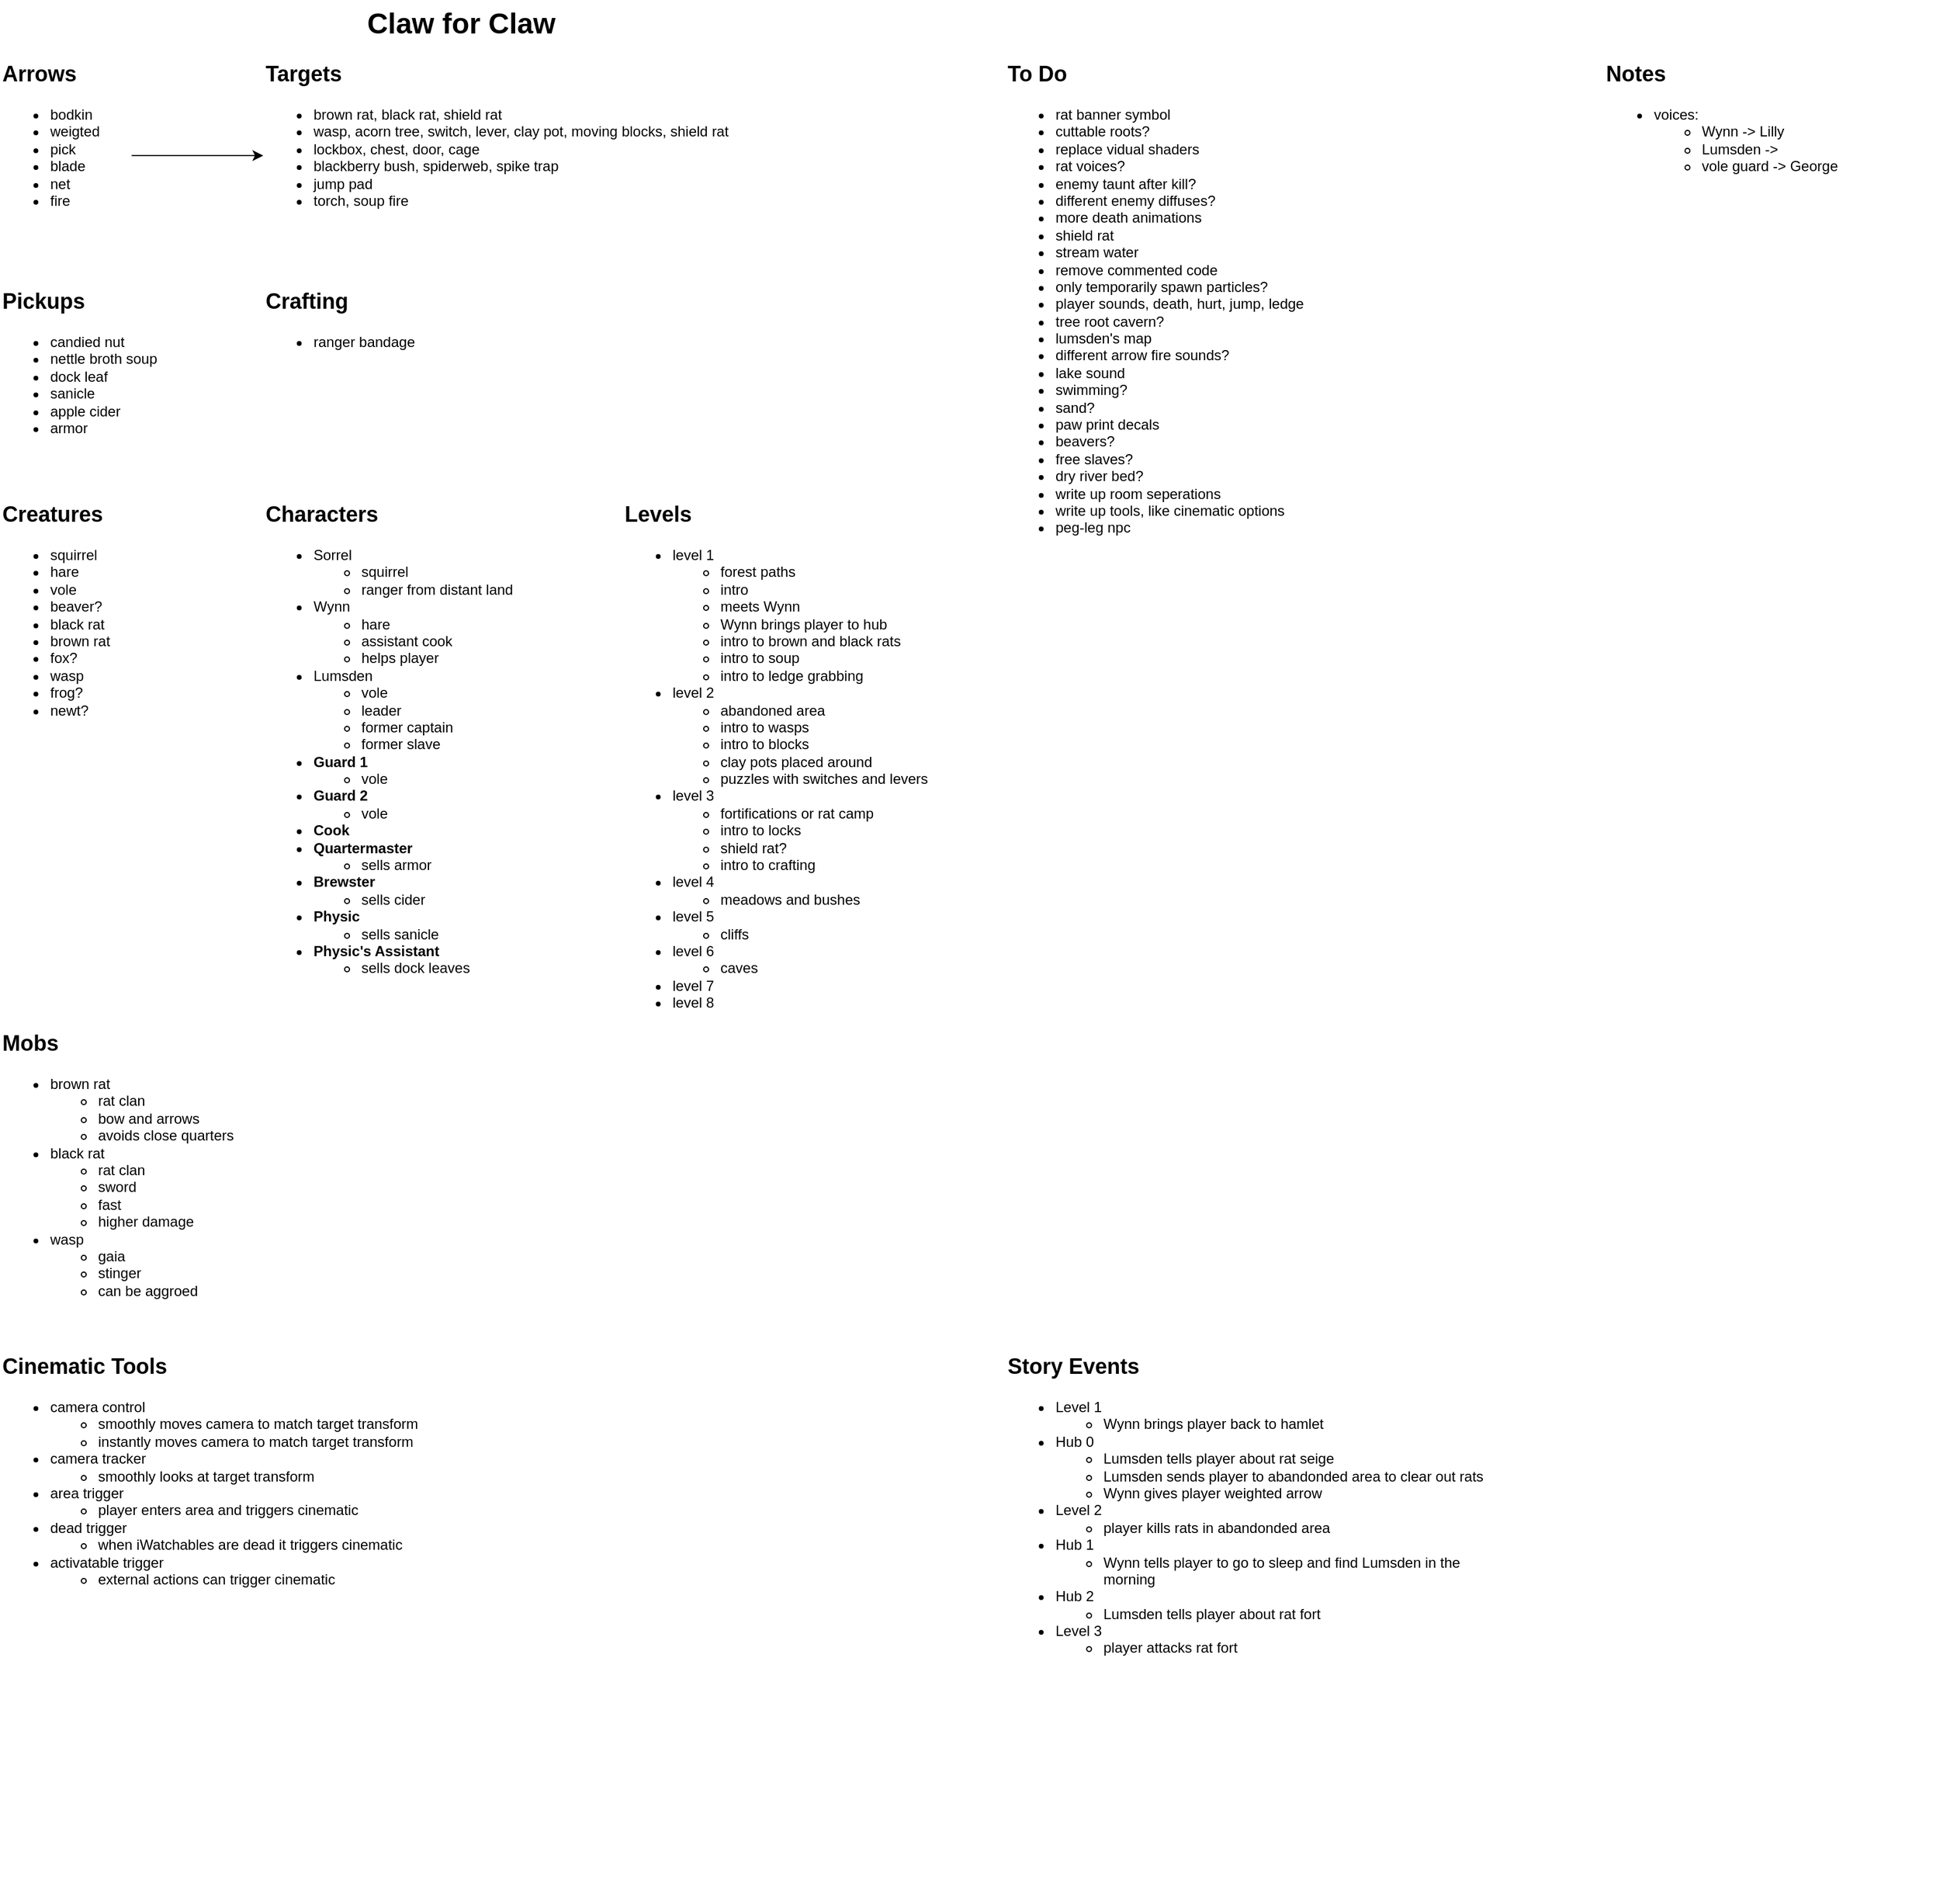 <mxfile version="26.0.4">
  <diagram name="Page-1" id="VGnpG6ZWJcaiQAcUuiWh">
    <mxGraphModel dx="1434" dy="854" grid="1" gridSize="10" guides="1" tooltips="1" connect="1" arrows="1" fold="1" page="1" pageScale="1" pageWidth="850" pageHeight="1100" math="0" shadow="0">
      <root>
        <mxCell id="0" />
        <mxCell id="1" parent="0" />
        <mxCell id="WffGR1eu-c3lRZ9H5UbW-1" value="Claw for Claw" style="text;strokeColor=none;fillColor=none;html=1;fontSize=24;fontStyle=1;verticalAlign=middle;align=center;" parent="1" vertex="1">
          <mxGeometry x="375" width="100" height="40" as="geometry" />
        </mxCell>
        <mxCell id="WffGR1eu-c3lRZ9H5UbW-6" style="edgeStyle=orthogonalEdgeStyle;rounded=0;orthogonalLoop=1;jettySize=auto;html=1;exitX=1;exitY=0.5;exitDx=0;exitDy=0;entryX=0;entryY=0.5;entryDx=0;entryDy=0;" parent="1" source="WffGR1eu-c3lRZ9H5UbW-2" target="WffGR1eu-c3lRZ9H5UbW-5" edge="1">
          <mxGeometry relative="1" as="geometry" />
        </mxCell>
        <mxCell id="WffGR1eu-c3lRZ9H5UbW-2" value="&lt;ul&gt;&lt;li&gt;bodkin&lt;/li&gt;&lt;li&gt;weigted&lt;/li&gt;&lt;li&gt;pick&lt;/li&gt;&lt;li&gt;blade&lt;/li&gt;&lt;li&gt;net&lt;/li&gt;&lt;li&gt;fire&lt;/li&gt;&lt;/ul&gt;" style="text;html=1;align=left;verticalAlign=top;whiteSpace=wrap;rounded=0;" parent="1" vertex="1">
          <mxGeometry x="40" y="70" width="110" height="120" as="geometry" />
        </mxCell>
        <mxCell id="WffGR1eu-c3lRZ9H5UbW-3" value="&lt;font style=&quot;font-size: 18px;&quot;&gt;Arrows&lt;/font&gt;" style="text;strokeColor=none;fillColor=none;html=1;fontSize=24;fontStyle=1;verticalAlign=middle;align=left;" parent="1" vertex="1">
          <mxGeometry x="40" y="40" width="100" height="40" as="geometry" />
        </mxCell>
        <mxCell id="WffGR1eu-c3lRZ9H5UbW-4" value="&lt;font style=&quot;font-size: 18px;&quot;&gt;Targets&lt;/font&gt;" style="text;strokeColor=none;fillColor=none;html=1;fontSize=24;fontStyle=1;verticalAlign=middle;align=left;" parent="1" vertex="1">
          <mxGeometry x="260" y="40" width="100" height="40" as="geometry" />
        </mxCell>
        <mxCell id="WffGR1eu-c3lRZ9H5UbW-5" value="&lt;ul&gt;&lt;li&gt;brown rat, black rat, shield rat&lt;/li&gt;&lt;li&gt;wasp, acorn tree, switch, lever, clay pot, moving blocks, shield rat&lt;/li&gt;&lt;li&gt;lockbox, chest, door, cage&lt;/li&gt;&lt;li&gt;blackberry bush, spiderweb, spike trap&lt;/li&gt;&lt;li&gt;jump pad&lt;/li&gt;&lt;li&gt;torch, soup fire&lt;/li&gt;&lt;/ul&gt;" style="text;html=1;align=left;verticalAlign=top;whiteSpace=wrap;rounded=0;" parent="1" vertex="1">
          <mxGeometry x="260" y="70" width="420" height="120" as="geometry" />
        </mxCell>
        <mxCell id="WffGR1eu-c3lRZ9H5UbW-7" value="&lt;font style=&quot;font-size: 18px;&quot;&gt;Pickups&lt;/font&gt;" style="text;strokeColor=none;fillColor=none;html=1;fontSize=24;fontStyle=1;verticalAlign=middle;align=left;" parent="1" vertex="1">
          <mxGeometry x="40" y="230" width="100" height="40" as="geometry" />
        </mxCell>
        <mxCell id="WffGR1eu-c3lRZ9H5UbW-8" value="&lt;ul&gt;&lt;li&gt;candied nut&lt;/li&gt;&lt;li&gt;nettle broth soup&lt;/li&gt;&lt;li&gt;dock leaf&lt;/li&gt;&lt;li&gt;sanicle&lt;/li&gt;&lt;li&gt;apple cider&lt;/li&gt;&lt;li&gt;armor&lt;/li&gt;&lt;/ul&gt;" style="text;html=1;align=left;verticalAlign=top;whiteSpace=wrap;rounded=0;" parent="1" vertex="1">
          <mxGeometry x="40" y="260" width="140" height="120" as="geometry" />
        </mxCell>
        <mxCell id="WffGR1eu-c3lRZ9H5UbW-9" value="&lt;ul&gt;&lt;li&gt;ranger bandage&lt;/li&gt;&lt;/ul&gt;" style="text;html=1;align=left;verticalAlign=top;whiteSpace=wrap;rounded=0;" parent="1" vertex="1">
          <mxGeometry x="260" y="260" width="140" height="120" as="geometry" />
        </mxCell>
        <mxCell id="WffGR1eu-c3lRZ9H5UbW-10" value="&lt;font style=&quot;font-size: 18px;&quot;&gt;Crafting&lt;/font&gt;" style="text;strokeColor=none;fillColor=none;html=1;fontSize=24;fontStyle=1;verticalAlign=middle;align=left;" parent="1" vertex="1">
          <mxGeometry x="260" y="230" width="100" height="40" as="geometry" />
        </mxCell>
        <mxCell id="WffGR1eu-c3lRZ9H5UbW-11" value="&lt;ul&gt;&lt;li&gt;squirrel&lt;/li&gt;&lt;li&gt;hare&lt;/li&gt;&lt;li&gt;vole&lt;/li&gt;&lt;li&gt;beaver?&lt;/li&gt;&lt;li&gt;black rat&lt;/li&gt;&lt;li&gt;brown rat&lt;/li&gt;&lt;li&gt;fox?&lt;/li&gt;&lt;li&gt;wasp&lt;/li&gt;&lt;li&gt;frog?&lt;/li&gt;&lt;li&gt;newt?&lt;/li&gt;&lt;/ul&gt;" style="text;html=1;align=left;verticalAlign=top;whiteSpace=wrap;rounded=0;" parent="1" vertex="1">
          <mxGeometry x="40" y="438" width="140" height="152" as="geometry" />
        </mxCell>
        <mxCell id="WffGR1eu-c3lRZ9H5UbW-12" value="&lt;font style=&quot;font-size: 18px;&quot;&gt;Creatures&lt;/font&gt;" style="text;strokeColor=none;fillColor=none;html=1;fontSize=24;fontStyle=1;verticalAlign=middle;align=left;" parent="1" vertex="1">
          <mxGeometry x="40" y="408" width="100" height="40" as="geometry" />
        </mxCell>
        <mxCell id="WffGR1eu-c3lRZ9H5UbW-13" value="&lt;font style=&quot;font-size: 18px;&quot;&gt;Characters&lt;/font&gt;" style="text;strokeColor=none;fillColor=none;html=1;fontSize=24;fontStyle=1;verticalAlign=middle;align=left;" parent="1" vertex="1">
          <mxGeometry x="260" y="408" width="100" height="40" as="geometry" />
        </mxCell>
        <mxCell id="WffGR1eu-c3lRZ9H5UbW-14" value="&lt;ul&gt;&lt;li&gt;Sorrel&lt;/li&gt;&lt;ul&gt;&lt;li&gt;squirrel&lt;/li&gt;&lt;li&gt;ranger from distant land&lt;/li&gt;&lt;/ul&gt;&lt;li&gt;Wynn&lt;/li&gt;&lt;ul&gt;&lt;li&gt;hare&lt;/li&gt;&lt;li&gt;assistant cook&lt;/li&gt;&lt;li&gt;helps player&lt;/li&gt;&lt;/ul&gt;&lt;li&gt;Lumsden&lt;/li&gt;&lt;ul&gt;&lt;li&gt;vole&lt;/li&gt;&lt;li&gt;leader&lt;/li&gt;&lt;li&gt;former captain&lt;/li&gt;&lt;li&gt;former slave&lt;/li&gt;&lt;/ul&gt;&lt;li&gt;&lt;b&gt;Guard 1&lt;/b&gt;&lt;/li&gt;&lt;ul&gt;&lt;li&gt;vole&lt;/li&gt;&lt;/ul&gt;&lt;li&gt;&lt;b&gt;Guard 2&lt;/b&gt;&lt;/li&gt;&lt;ul&gt;&lt;li&gt;vole&lt;/li&gt;&lt;/ul&gt;&lt;li&gt;&lt;b&gt;Cook&lt;/b&gt;&lt;/li&gt;&lt;li&gt;&lt;b&gt;Quartermaster&lt;/b&gt;&lt;/li&gt;&lt;ul&gt;&lt;li&gt;sells armor&lt;/li&gt;&lt;/ul&gt;&lt;li&gt;&lt;b&gt;Brewster&lt;/b&gt;&lt;/li&gt;&lt;ul&gt;&lt;li&gt;sells cider&lt;/li&gt;&lt;/ul&gt;&lt;li&gt;&lt;b&gt;Physic&lt;/b&gt;&lt;/li&gt;&lt;ul&gt;&lt;li&gt;sells sanicle&lt;/li&gt;&lt;/ul&gt;&lt;li&gt;&lt;b&gt;Physic&#39;s Assistant&lt;/b&gt;&lt;/li&gt;&lt;ul&gt;&lt;li&gt;sells dock leaves&lt;/li&gt;&lt;/ul&gt;&lt;/ul&gt;" style="text;html=1;align=left;verticalAlign=top;whiteSpace=wrap;rounded=0;" parent="1" vertex="1">
          <mxGeometry x="260" y="438" width="240" height="402" as="geometry" />
        </mxCell>
        <mxCell id="WffGR1eu-c3lRZ9H5UbW-21" value="&lt;font style=&quot;font-size: 18px;&quot;&gt;Levels&lt;/font&gt;" style="text;strokeColor=none;fillColor=none;html=1;fontSize=24;fontStyle=1;verticalAlign=middle;align=left;" parent="1" vertex="1">
          <mxGeometry x="560" y="408" width="100" height="40" as="geometry" />
        </mxCell>
        <mxCell id="WffGR1eu-c3lRZ9H5UbW-22" value="&lt;ul&gt;&lt;li&gt;level 1&lt;/li&gt;&lt;ul&gt;&lt;li&gt;forest paths&lt;/li&gt;&lt;li&gt;intro&lt;/li&gt;&lt;li&gt;meets Wynn&lt;/li&gt;&lt;li&gt;Wynn brings player to hub&lt;/li&gt;&lt;li&gt;intro to brown and black rats&lt;/li&gt;&lt;li&gt;intro to soup&lt;/li&gt;&lt;li&gt;intro to ledge grabbing&lt;/li&gt;&lt;/ul&gt;&lt;li&gt;level 2&lt;/li&gt;&lt;ul&gt;&lt;li&gt;abandoned area&lt;/li&gt;&lt;li&gt;intro to wasps&lt;/li&gt;&lt;li&gt;intro to blocks&lt;/li&gt;&lt;li&gt;clay pots placed around&lt;/li&gt;&lt;li&gt;puzzles with switches and levers&lt;/li&gt;&lt;/ul&gt;&lt;li&gt;level 3&lt;/li&gt;&lt;ul&gt;&lt;li&gt;fortifications or rat camp&lt;/li&gt;&lt;li&gt;intro to locks&lt;/li&gt;&lt;li&gt;&lt;span style=&quot;background-color: transparent; color: light-dark(rgb(0, 0, 0), rgb(255, 255, 255));&quot;&gt;shield rat?&lt;/span&gt;&lt;br&gt;&lt;/li&gt;&lt;li&gt;&lt;span style=&quot;background-color: transparent; color: light-dark(rgb(0, 0, 0), rgb(255, 255, 255));&quot;&gt;intro to crafting&lt;/span&gt;&lt;/li&gt;&lt;/ul&gt;&lt;li&gt;level 4&lt;/li&gt;&lt;ul&gt;&lt;li&gt;meadows and bushes&lt;/li&gt;&lt;/ul&gt;&lt;li&gt;level 5&lt;/li&gt;&lt;ul&gt;&lt;li&gt;cliffs&lt;/li&gt;&lt;/ul&gt;&lt;li&gt;level 6&lt;/li&gt;&lt;ul&gt;&lt;li&gt;caves&lt;/li&gt;&lt;/ul&gt;&lt;li&gt;level 7&lt;/li&gt;&lt;li&gt;level 8&lt;/li&gt;&lt;/ul&gt;" style="text;html=1;align=left;verticalAlign=top;whiteSpace=wrap;rounded=0;" parent="1" vertex="1">
          <mxGeometry x="560" y="438" width="280" height="402" as="geometry" />
        </mxCell>
        <mxCell id="o01DRCX-HApN9dWYZktG-2" value="&lt;font style=&quot;font-size: 18px;&quot;&gt;To Do&lt;/font&gt;" style="text;strokeColor=none;fillColor=none;html=1;fontSize=24;fontStyle=1;verticalAlign=middle;align=left;" parent="1" vertex="1">
          <mxGeometry x="880" y="40" width="100" height="40" as="geometry" />
        </mxCell>
        <mxCell id="o01DRCX-HApN9dWYZktG-3" value="&lt;ul&gt;&lt;li&gt;rat banner symbol&lt;/li&gt;&lt;li&gt;cuttable roots?&lt;/li&gt;&lt;li&gt;replace vidual shaders&lt;/li&gt;&lt;li&gt;rat voices?&lt;/li&gt;&lt;li&gt;enemy taunt after kill?&lt;/li&gt;&lt;li&gt;different enemy diffuses?&lt;/li&gt;&lt;li&gt;more death animations&lt;/li&gt;&lt;li&gt;shield rat&lt;/li&gt;&lt;li&gt;stream water&lt;/li&gt;&lt;li&gt;remove commented code&lt;/li&gt;&lt;li&gt;only temporarily spawn particles?&lt;/li&gt;&lt;li&gt;player sounds, death, hurt, jump, ledge&lt;/li&gt;&lt;li&gt;tree root cavern?&lt;/li&gt;&lt;li&gt;lumsden&#39;s map&lt;/li&gt;&lt;li&gt;different arrow fire sounds?&lt;/li&gt;&lt;li&gt;lake sound&lt;/li&gt;&lt;li&gt;swimming?&lt;/li&gt;&lt;li&gt;sand?&lt;/li&gt;&lt;li&gt;paw print decals&lt;/li&gt;&lt;li&gt;beavers?&lt;/li&gt;&lt;li&gt;free slaves?&lt;/li&gt;&lt;li&gt;dry river bed?&lt;/li&gt;&lt;li&gt;write up room seperations&lt;/li&gt;&lt;li&gt;write up tools, like cinematic options&lt;/li&gt;&lt;li&gt;peg-leg npc&lt;/li&gt;&lt;/ul&gt;" style="text;html=1;align=left;verticalAlign=top;whiteSpace=wrap;rounded=0;" parent="1" vertex="1">
          <mxGeometry x="880" y="70" width="280" height="440" as="geometry" />
        </mxCell>
        <mxCell id="wdhLiy8mwDhE1vv7XKtG-1" value="&lt;font style=&quot;font-size: 18px;&quot;&gt;Mobs&lt;/font&gt;" style="text;strokeColor=none;fillColor=none;html=1;fontSize=24;fontStyle=1;verticalAlign=middle;align=left;" parent="1" vertex="1">
          <mxGeometry x="40" y="850" width="100" height="40" as="geometry" />
        </mxCell>
        <mxCell id="wdhLiy8mwDhE1vv7XKtG-2" value="&lt;ul&gt;&lt;li&gt;brown rat&lt;/li&gt;&lt;ul&gt;&lt;li&gt;rat clan&lt;/li&gt;&lt;li&gt;bow and arrows&lt;/li&gt;&lt;li&gt;avoids close quarters&lt;/li&gt;&lt;/ul&gt;&lt;li&gt;black rat&lt;/li&gt;&lt;ul&gt;&lt;li&gt;rat clan&lt;/li&gt;&lt;li&gt;sword&lt;/li&gt;&lt;li&gt;fast&lt;/li&gt;&lt;li&gt;higher damage&lt;/li&gt;&lt;/ul&gt;&lt;li&gt;wasp&lt;/li&gt;&lt;ul&gt;&lt;li&gt;gaia&lt;/li&gt;&lt;li&gt;stinger&lt;/li&gt;&lt;li&gt;can be aggroed&lt;/li&gt;&lt;/ul&gt;&lt;/ul&gt;" style="text;html=1;align=left;verticalAlign=top;whiteSpace=wrap;rounded=0;" parent="1" vertex="1">
          <mxGeometry x="40" y="880" width="240" height="220" as="geometry" />
        </mxCell>
        <mxCell id="q0sHkUVkZwuxz5AlXocq-1" value="&lt;ul&gt;&lt;li&gt;camera control&lt;/li&gt;&lt;ul&gt;&lt;li&gt;smoothly moves camera to match target transform&lt;/li&gt;&lt;li&gt;instantly moves camera to match target transform&lt;/li&gt;&lt;/ul&gt;&lt;li&gt;&lt;span style=&quot;background-color: transparent; color: light-dark(rgb(0, 0, 0), rgb(255, 255, 255));&quot;&gt;camera tracker&lt;/span&gt;&lt;br&gt;&lt;/li&gt;&lt;ul&gt;&lt;li&gt;smoothly looks at target transform&lt;/li&gt;&lt;/ul&gt;&lt;li&gt;area trigger&lt;/li&gt;&lt;ul&gt;&lt;li&gt;player enters area and triggers cinematic&lt;/li&gt;&lt;/ul&gt;&lt;li&gt;dead trigger&lt;/li&gt;&lt;ul&gt;&lt;li&gt;when iWatchables are dead it triggers cinematic&lt;/li&gt;&lt;/ul&gt;&lt;li&gt;activatable trigger&lt;/li&gt;&lt;ul&gt;&lt;li&gt;external actions can trigger cinematic&lt;/li&gt;&lt;/ul&gt;&lt;/ul&gt;" style="text;html=1;align=left;verticalAlign=top;whiteSpace=wrap;rounded=0;" parent="1" vertex="1">
          <mxGeometry x="40" y="1150" width="370" height="220" as="geometry" />
        </mxCell>
        <mxCell id="q0sHkUVkZwuxz5AlXocq-2" value="&lt;font style=&quot;font-size: 18px;&quot;&gt;Cinematic Tools&lt;/font&gt;" style="text;strokeColor=none;fillColor=none;html=1;fontSize=24;fontStyle=1;verticalAlign=middle;align=left;" parent="1" vertex="1">
          <mxGeometry x="40" y="1120" width="100" height="40" as="geometry" />
        </mxCell>
        <mxCell id="flKtNtdEUSvzNa3BDP32-1" value="&lt;font style=&quot;font-size: 18px;&quot;&gt;Story Events&lt;/font&gt;" style="text;strokeColor=none;fillColor=none;html=1;fontSize=24;fontStyle=1;verticalAlign=middle;align=left;" parent="1" vertex="1">
          <mxGeometry x="880" y="1120" width="100" height="40" as="geometry" />
        </mxCell>
        <mxCell id="flKtNtdEUSvzNa3BDP32-2" value="&lt;ul&gt;&lt;li&gt;Level 1&lt;/li&gt;&lt;ul&gt;&lt;li&gt;Wynn brings player back to hamlet&lt;/li&gt;&lt;/ul&gt;&lt;li&gt;Hub 0&lt;/li&gt;&lt;ul&gt;&lt;li&gt;Lumsden tells player about rat seige&lt;/li&gt;&lt;li&gt;Lumsden sends player to abandonded area to clear out rats&lt;/li&gt;&lt;li&gt;Wynn gives player weighted arrow&lt;/li&gt;&lt;/ul&gt;&lt;li&gt;Level 2&lt;/li&gt;&lt;ul&gt;&lt;li&gt;player kills rats in abandonded area&lt;/li&gt;&lt;/ul&gt;&lt;li&gt;Hub 1&lt;/li&gt;&lt;ul&gt;&lt;li&gt;Wynn tells player to go to sleep and find Lumsden in the morning&lt;/li&gt;&lt;/ul&gt;&lt;li&gt;Hub 2&lt;/li&gt;&lt;ul&gt;&lt;li&gt;Lumsden tells player about rat fort&lt;/li&gt;&lt;/ul&gt;&lt;li&gt;Level 3&lt;/li&gt;&lt;ul&gt;&lt;li&gt;player attacks rat fort&lt;/li&gt;&lt;/ul&gt;&lt;/ul&gt;" style="text;html=1;align=left;verticalAlign=top;whiteSpace=wrap;rounded=0;" parent="1" vertex="1">
          <mxGeometry x="880" y="1150" width="420" height="440" as="geometry" />
        </mxCell>
        <mxCell id="kkg7lZgBQ40nT7mrcYzT-1" value="&lt;ul&gt;&lt;li&gt;voices:&lt;/li&gt;&lt;ul&gt;&lt;li&gt;Wynn -&amp;gt; Lilly&lt;/li&gt;&lt;li&gt;Lumsden -&amp;gt;&amp;nbsp;&lt;/li&gt;&lt;li&gt;vole guard -&amp;gt; George&lt;/li&gt;&lt;/ul&gt;&lt;/ul&gt;" style="text;html=1;align=left;verticalAlign=top;whiteSpace=wrap;rounded=0;" parent="1" vertex="1">
          <mxGeometry x="1380" y="70" width="280" height="440" as="geometry" />
        </mxCell>
        <mxCell id="kkg7lZgBQ40nT7mrcYzT-2" value="&lt;font style=&quot;font-size: 18px;&quot;&gt;Notes&lt;/font&gt;" style="text;strokeColor=none;fillColor=none;html=1;fontSize=24;fontStyle=1;verticalAlign=middle;align=left;" parent="1" vertex="1">
          <mxGeometry x="1380" y="40" width="100" height="40" as="geometry" />
        </mxCell>
      </root>
    </mxGraphModel>
  </diagram>
</mxfile>
